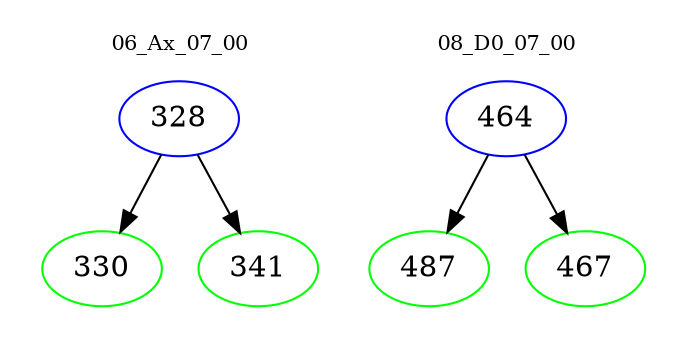 digraph{
subgraph cluster_0 {
color = white
label = "06_Ax_07_00";
fontsize=10;
T0_328 [label="328", color="blue"]
T0_328 -> T0_330 [color="black"]
T0_330 [label="330", color="green"]
T0_328 -> T0_341 [color="black"]
T0_341 [label="341", color="green"]
}
subgraph cluster_1 {
color = white
label = "08_D0_07_00";
fontsize=10;
T1_464 [label="464", color="blue"]
T1_464 -> T1_487 [color="black"]
T1_487 [label="487", color="green"]
T1_464 -> T1_467 [color="black"]
T1_467 [label="467", color="green"]
}
}
